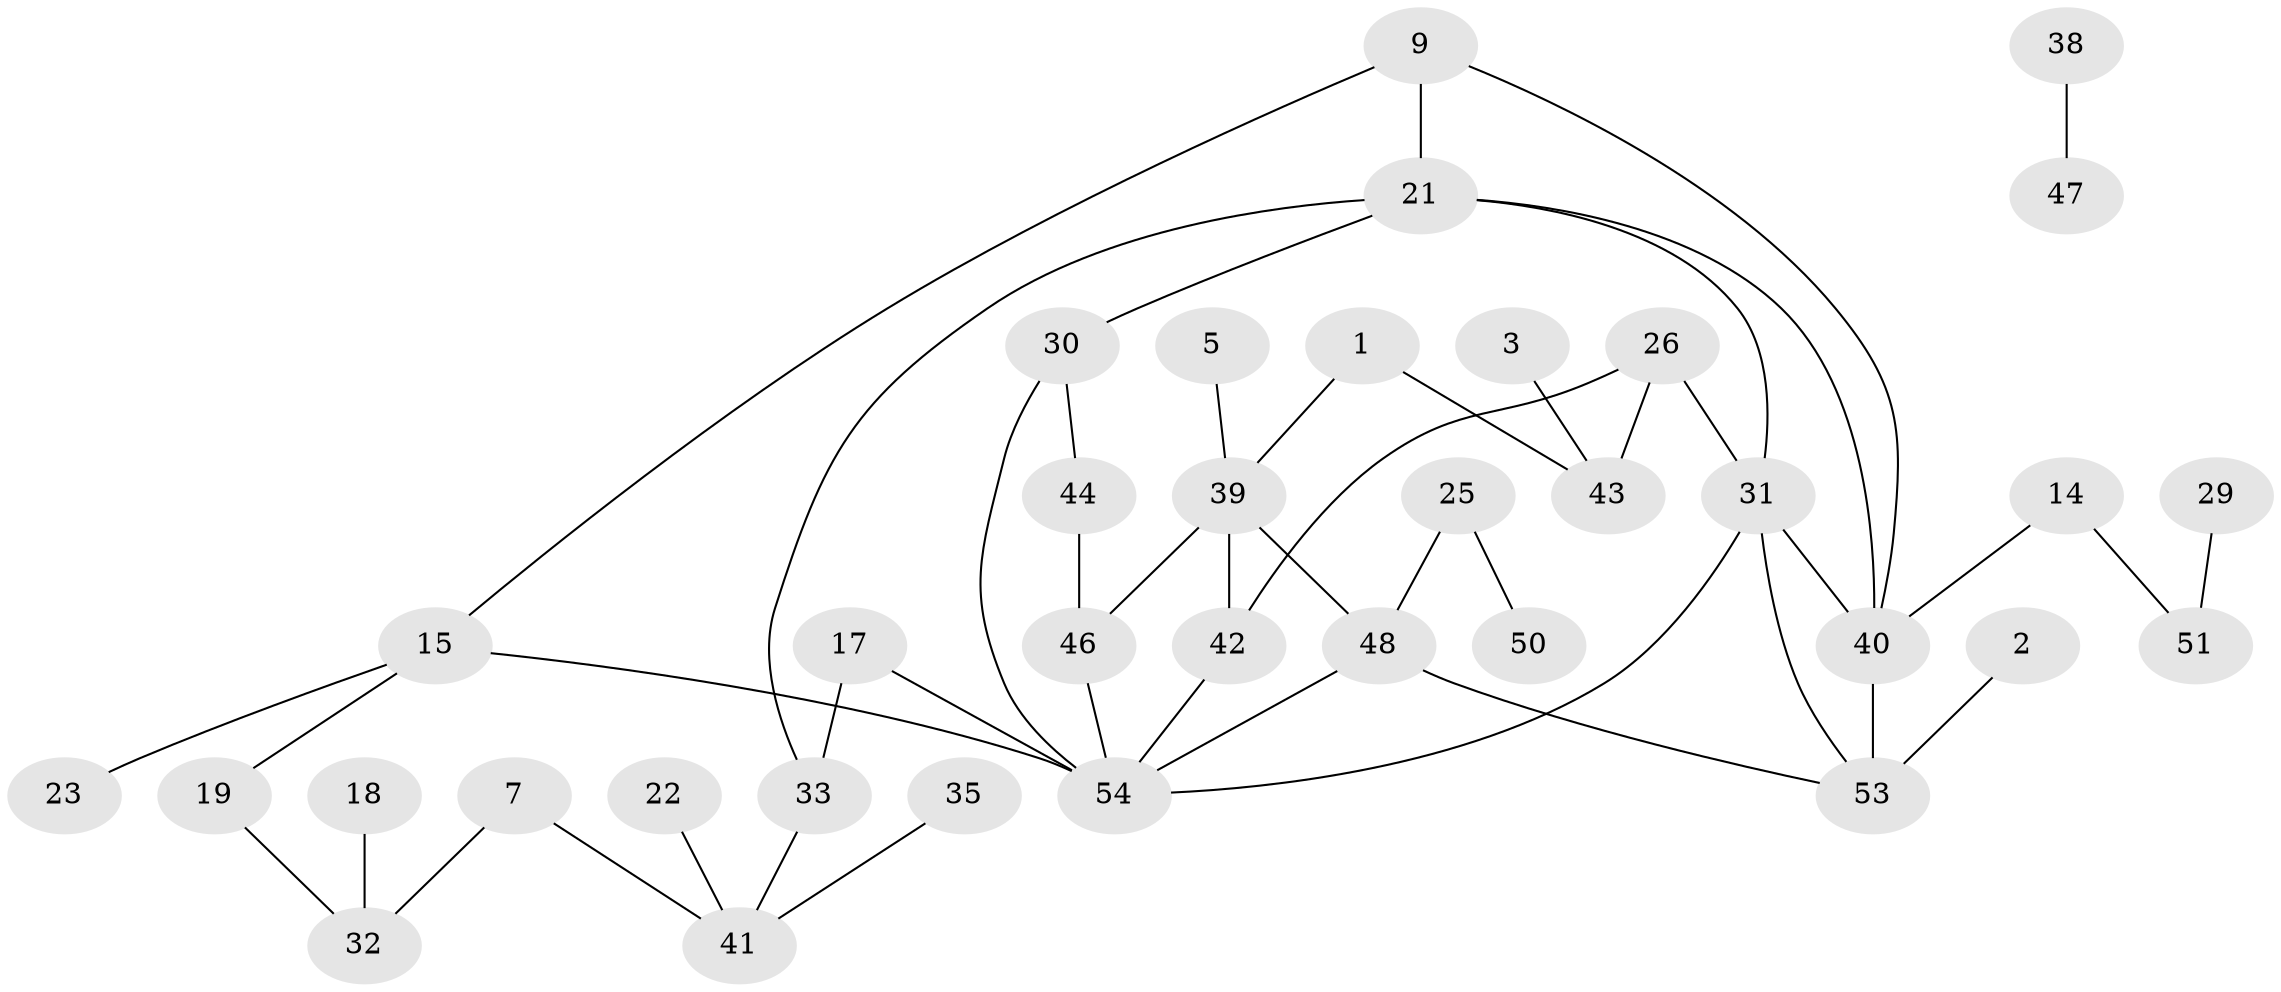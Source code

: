 // original degree distribution, {2: 0.3055555555555556, 1: 0.2777777777777778, 4: 0.1111111111111111, 3: 0.14814814814814814, 6: 0.009259259259259259, 5: 0.018518518518518517, 0: 0.12962962962962962}
// Generated by graph-tools (version 1.1) at 2025/49/03/09/25 03:49:08]
// undirected, 36 vertices, 47 edges
graph export_dot {
graph [start="1"]
  node [color=gray90,style=filled];
  1;
  2;
  3;
  5;
  7;
  9;
  14;
  15;
  17;
  18;
  19;
  21;
  22;
  23;
  25;
  26;
  29;
  30;
  31;
  32;
  33;
  35;
  38;
  39;
  40;
  41;
  42;
  43;
  44;
  46;
  47;
  48;
  50;
  51;
  53;
  54;
  1 -- 39 [weight=1.0];
  1 -- 43 [weight=1.0];
  2 -- 53 [weight=1.0];
  3 -- 43 [weight=1.0];
  5 -- 39 [weight=1.0];
  7 -- 32 [weight=1.0];
  7 -- 41 [weight=1.0];
  9 -- 15 [weight=1.0];
  9 -- 21 [weight=1.0];
  9 -- 40 [weight=1.0];
  14 -- 40 [weight=1.0];
  14 -- 51 [weight=1.0];
  15 -- 19 [weight=1.0];
  15 -- 23 [weight=1.0];
  15 -- 54 [weight=1.0];
  17 -- 33 [weight=1.0];
  17 -- 54 [weight=2.0];
  18 -- 32 [weight=1.0];
  19 -- 32 [weight=1.0];
  21 -- 30 [weight=1.0];
  21 -- 31 [weight=1.0];
  21 -- 33 [weight=1.0];
  21 -- 40 [weight=1.0];
  22 -- 41 [weight=1.0];
  25 -- 48 [weight=1.0];
  25 -- 50 [weight=1.0];
  26 -- 31 [weight=1.0];
  26 -- 42 [weight=1.0];
  26 -- 43 [weight=1.0];
  29 -- 51 [weight=1.0];
  30 -- 44 [weight=1.0];
  30 -- 54 [weight=1.0];
  31 -- 40 [weight=1.0];
  31 -- 53 [weight=1.0];
  31 -- 54 [weight=1.0];
  33 -- 41 [weight=1.0];
  35 -- 41 [weight=1.0];
  38 -- 47 [weight=1.0];
  39 -- 42 [weight=1.0];
  39 -- 46 [weight=1.0];
  39 -- 48 [weight=1.0];
  40 -- 53 [weight=2.0];
  42 -- 54 [weight=1.0];
  44 -- 46 [weight=1.0];
  46 -- 54 [weight=1.0];
  48 -- 53 [weight=1.0];
  48 -- 54 [weight=1.0];
}
